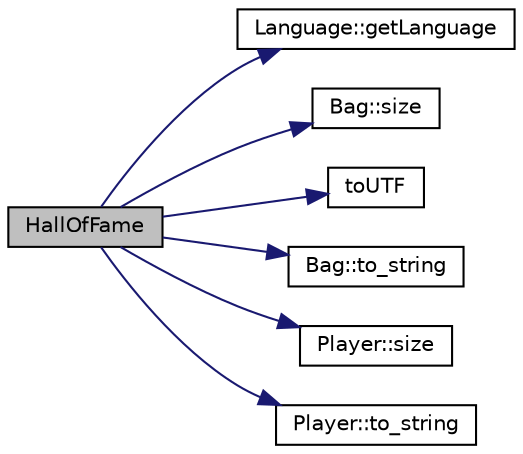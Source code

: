 digraph "HallOfFame"
{
  edge [fontname="Helvetica",fontsize="10",labelfontname="Helvetica",labelfontsize="10"];
  node [fontname="Helvetica",fontsize="10",shape=record];
  rankdir="LR";
  Node0 [label="HallOfFame",height=0.2,width=0.4,color="black", fillcolor="grey75", style="filled", fontcolor="black"];
  Node0 -> Node1 [color="midnightblue",fontsize="10",style="solid",fontname="Helvetica"];
  Node1 [label="Language::getLanguage",height=0.2,width=0.4,color="black", fillcolor="white", style="filled",URL="$classLanguage.html#ae601aeb3adba71b80ca3eb25310bed58",tooltip="Returns the ISO690 identifier of the language. "];
  Node0 -> Node2 [color="midnightblue",fontsize="10",style="solid",fontname="Helvetica"];
  Node2 [label="Bag::size",height=0.2,width=0.4,color="black", fillcolor="white", style="filled",URL="$classBag.html#a32652be363a0f5d189b029ed863e5bf2",tooltip="Size of the letters set that remain in the bag. "];
  Node0 -> Node3 [color="midnightblue",fontsize="10",style="solid",fontname="Helvetica"];
  Node3 [label="toUTF",height=0.2,width=0.4,color="black", fillcolor="white", style="filled",URL="$wordlist_8h.html#a9c5bfe1cd9068e458fbed003d96b5ad4",tooltip="Translate a ISO char into UTF. "];
  Node0 -> Node4 [color="midnightblue",fontsize="10",style="solid",fontname="Helvetica"];
  Node4 [label="Bag::to_string",height=0.2,width=0.4,color="black", fillcolor="white", style="filled",URL="$classBag.html#ac63bdc8c3ceed6d86db66b9d399764ab",tooltip="Returns the set of letters that remain in the bag. "];
  Node0 -> Node5 [color="midnightblue",fontsize="10",style="solid",fontname="Helvetica"];
  Node5 [label="Player::size",height=0.2,width=0.4,color="black", fillcolor="white", style="filled",URL="$classPlayer.html#a706f8e7eb9f430881ce2c96e6f525b62",tooltip="Returns the number of letters stored. "];
  Node0 -> Node6 [color="midnightblue",fontsize="10",style="solid",fontname="Helvetica"];
  Node6 [label="Player::to_string",height=0.2,width=0.4,color="black", fillcolor="white", style="filled",URL="$classPlayer.html#a07c689d9000618e4d596ef47140f94fd",tooltip="Returns the number of letters stored. Although internally this set is stored in a CSTRING..."];
}
